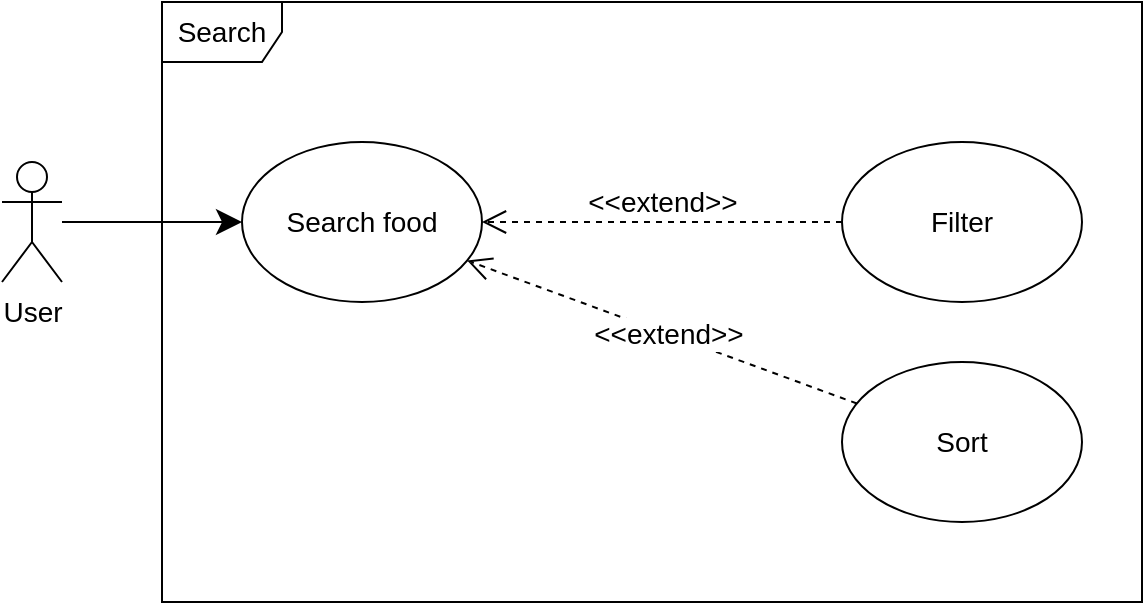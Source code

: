 <mxfile>
    <diagram id="k1mCTsObOEWrK_pauT9v" name="Page-1">
        <mxGraphModel dx="1088" dy="538" grid="1" gridSize="10" guides="1" tooltips="1" connect="1" arrows="1" fold="1" page="1" pageScale="1" pageWidth="850" pageHeight="1100" math="0" shadow="0">
            <root>
                <mxCell id="0"/>
                <mxCell id="1" parent="0"/>
                <mxCell id="13" value="Search" style="shape=umlFrame;whiteSpace=wrap;html=1;fontSize=14;fillColor=none;" parent="1" vertex="1">
                    <mxGeometry x="250" y="210" width="490" height="300" as="geometry"/>
                </mxCell>
                <mxCell id="11" style="edgeStyle=none;rounded=0;orthogonalLoop=1;jettySize=auto;html=1;fontSize=14;endArrow=classic;endFill=1;strokeWidth=1;endSize=10;" parent="1" target="3" edge="1">
                    <mxGeometry relative="1" as="geometry">
                        <mxPoint x="200" y="320" as="sourcePoint"/>
                    </mxGeometry>
                </mxCell>
                <mxCell id="2" value="User" style="shape=umlActor;verticalLabelPosition=bottom;verticalAlign=top;html=1;outlineConnect=0;fontSize=14;" parent="1" vertex="1">
                    <mxGeometry x="170" y="290" width="30" height="60" as="geometry"/>
                </mxCell>
                <mxCell id="3" value="Search food" style="ellipse;whiteSpace=wrap;html=1;fontSize=14;" parent="1" vertex="1">
                    <mxGeometry x="290" y="280" width="120" height="80" as="geometry"/>
                </mxCell>
                <mxCell id="5" style="edgeStyle=orthogonalEdgeStyle;rounded=0;orthogonalLoop=1;jettySize=auto;html=1;fontSize=14;dashed=1;endArrow=open;endFill=0;endSize=10;" parent="1" source="4" target="3" edge="1">
                    <mxGeometry relative="1" as="geometry"/>
                </mxCell>
                <mxCell id="6" value="&amp;lt;&amp;lt;extend&amp;gt;&amp;gt;" style="edgeLabel;html=1;align=center;verticalAlign=middle;resizable=0;points=[];fontSize=14;" parent="5" vertex="1" connectable="0">
                    <mxGeometry x="-0.217" y="-3" relative="1" as="geometry">
                        <mxPoint x="-20" y="-7" as="offset"/>
                    </mxGeometry>
                </mxCell>
                <mxCell id="4" value="Filter" style="ellipse;whiteSpace=wrap;html=1;fontSize=14;" parent="1" vertex="1">
                    <mxGeometry x="590" y="280" width="120" height="80" as="geometry"/>
                </mxCell>
                <mxCell id="8" value="&amp;lt;&amp;lt;extend&amp;gt;&amp;gt;" style="rounded=0;orthogonalLoop=1;jettySize=auto;html=1;dashed=1;fontSize=14;endArrow=open;endFill=0;endSize=10;" parent="1" source="7" target="3" edge="1">
                    <mxGeometry x="-0.031" relative="1" as="geometry">
                        <mxPoint as="offset"/>
                    </mxGeometry>
                </mxCell>
                <mxCell id="7" value="Sort" style="ellipse;whiteSpace=wrap;html=1;fontSize=14;" parent="1" vertex="1">
                    <mxGeometry x="590" y="390" width="120" height="80" as="geometry"/>
                </mxCell>
            </root>
        </mxGraphModel>
    </diagram>
</mxfile>